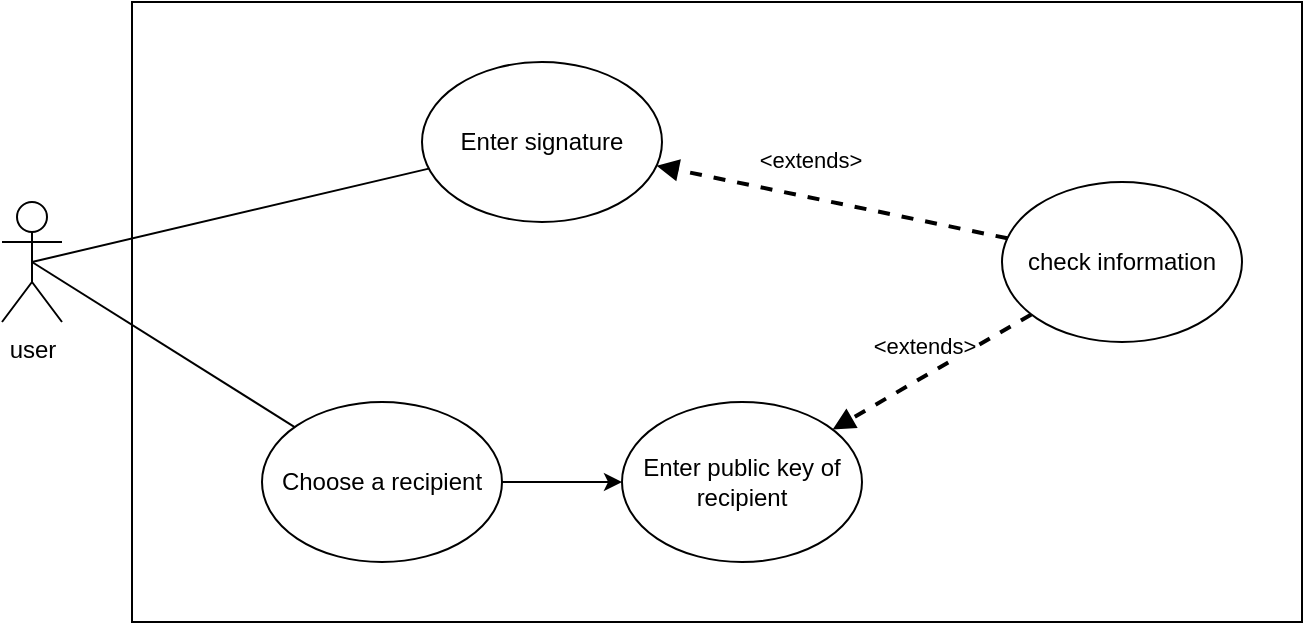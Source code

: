 <mxfile version="20.8.1" type="github">
  <diagram id="1tASOis9zuE5EogLw_uP" name="Page-1">
    <mxGraphModel dx="832" dy="465" grid="1" gridSize="10" guides="1" tooltips="1" connect="1" arrows="1" fold="1" page="1" pageScale="1" pageWidth="850" pageHeight="1100" math="0" shadow="0">
      <root>
        <mxCell id="0" />
        <mxCell id="1" parent="0" />
        <mxCell id="O3Q1GPiPXJRiCr2cx9cS-1" value="" style="rounded=0;whiteSpace=wrap;html=1;" vertex="1" parent="1">
          <mxGeometry x="285" y="900" width="585" height="310" as="geometry" />
        </mxCell>
        <mxCell id="O3Q1GPiPXJRiCr2cx9cS-2" value="Enter signature" style="ellipse;whiteSpace=wrap;html=1;" vertex="1" parent="1">
          <mxGeometry x="430" y="930" width="120" height="80" as="geometry" />
        </mxCell>
        <mxCell id="O3Q1GPiPXJRiCr2cx9cS-3" value="user" style="shape=umlActor;verticalLabelPosition=bottom;verticalAlign=top;html=1;outlineConnect=0;" vertex="1" parent="1">
          <mxGeometry x="220" y="1000" width="30" height="60" as="geometry" />
        </mxCell>
        <mxCell id="O3Q1GPiPXJRiCr2cx9cS-4" value="check information" style="ellipse;whiteSpace=wrap;html=1;" vertex="1" parent="1">
          <mxGeometry x="720" y="990" width="120" height="80" as="geometry" />
        </mxCell>
        <mxCell id="O3Q1GPiPXJRiCr2cx9cS-5" value="" style="endArrow=block;html=1;strokeWidth=2;rounded=0;jumpSize=10;jumpStyle=line;dashed=1;endFill=1;" edge="1" parent="1" source="O3Q1GPiPXJRiCr2cx9cS-4" target="O3Q1GPiPXJRiCr2cx9cS-2">
          <mxGeometry width="50" height="50" relative="1" as="geometry">
            <mxPoint x="1160.29" y="1335.518" as="sourcePoint" />
            <mxPoint x="1070.004" y="1339.999" as="targetPoint" />
          </mxGeometry>
        </mxCell>
        <mxCell id="O3Q1GPiPXJRiCr2cx9cS-6" value="&amp;lt;extends&amp;gt;" style="edgeLabel;html=1;align=center;verticalAlign=middle;resizable=0;points=[];" connectable="0" vertex="1" parent="O3Q1GPiPXJRiCr2cx9cS-5">
          <mxGeometry x="0.167" y="1" relative="1" as="geometry">
            <mxPoint x="4" y="-19" as="offset" />
          </mxGeometry>
        </mxCell>
        <mxCell id="O3Q1GPiPXJRiCr2cx9cS-7" value="" style="endArrow=none;html=1;rounded=0;shadow=0;labelBorderColor=none;jumpStyle=line;jumpSize=10;exitX=0.5;exitY=0.5;exitDx=0;exitDy=0;exitPerimeter=0;" edge="1" parent="1" source="O3Q1GPiPXJRiCr2cx9cS-3" target="O3Q1GPiPXJRiCr2cx9cS-2">
          <mxGeometry width="50" height="50" relative="1" as="geometry">
            <mxPoint x="260" y="1030" as="sourcePoint" />
            <mxPoint x="720" y="1060" as="targetPoint" />
          </mxGeometry>
        </mxCell>
        <mxCell id="O3Q1GPiPXJRiCr2cx9cS-8" value="Choose a recipient" style="ellipse;whiteSpace=wrap;html=1;" vertex="1" parent="1">
          <mxGeometry x="350" y="1100" width="120" height="80" as="geometry" />
        </mxCell>
        <mxCell id="O3Q1GPiPXJRiCr2cx9cS-9" value="Enter public key of recipient" style="ellipse;whiteSpace=wrap;html=1;" vertex="1" parent="1">
          <mxGeometry x="530" y="1100" width="120" height="80" as="geometry" />
        </mxCell>
        <mxCell id="O3Q1GPiPXJRiCr2cx9cS-10" value="" style="endArrow=none;html=1;rounded=0;shadow=0;labelBorderColor=none;jumpStyle=line;jumpSize=10;exitX=0.5;exitY=0.5;exitDx=0;exitDy=0;exitPerimeter=0;" edge="1" parent="1" source="O3Q1GPiPXJRiCr2cx9cS-3" target="O3Q1GPiPXJRiCr2cx9cS-8">
          <mxGeometry width="50" height="50" relative="1" as="geometry">
            <mxPoint x="120" y="1240" as="sourcePoint" />
            <mxPoint x="170" y="1190" as="targetPoint" />
          </mxGeometry>
        </mxCell>
        <mxCell id="O3Q1GPiPXJRiCr2cx9cS-11" value="" style="endArrow=classic;html=1;rounded=0;shadow=0;labelBorderColor=none;jumpStyle=line;jumpSize=10;" edge="1" parent="1" source="O3Q1GPiPXJRiCr2cx9cS-8" target="O3Q1GPiPXJRiCr2cx9cS-9">
          <mxGeometry width="50" height="50" relative="1" as="geometry">
            <mxPoint x="430" y="1110" as="sourcePoint" />
            <mxPoint x="480" y="1060" as="targetPoint" />
          </mxGeometry>
        </mxCell>
        <mxCell id="O3Q1GPiPXJRiCr2cx9cS-12" value="" style="endArrow=block;html=1;strokeWidth=2;rounded=0;jumpSize=10;jumpStyle=line;dashed=1;endFill=1;" edge="1" parent="1" source="O3Q1GPiPXJRiCr2cx9cS-4" target="O3Q1GPiPXJRiCr2cx9cS-9">
          <mxGeometry width="50" height="50" relative="1" as="geometry">
            <mxPoint x="732.696" y="1028.144" as="sourcePoint" />
            <mxPoint x="557.304" y="991.856" as="targetPoint" />
          </mxGeometry>
        </mxCell>
        <mxCell id="O3Q1GPiPXJRiCr2cx9cS-13" value="&amp;lt;extends&amp;gt;" style="edgeLabel;html=1;align=center;verticalAlign=middle;resizable=0;points=[];" connectable="0" vertex="1" parent="O3Q1GPiPXJRiCr2cx9cS-12">
          <mxGeometry x="0.167" y="1" relative="1" as="geometry">
            <mxPoint x="4" y="-19" as="offset" />
          </mxGeometry>
        </mxCell>
      </root>
    </mxGraphModel>
  </diagram>
</mxfile>
